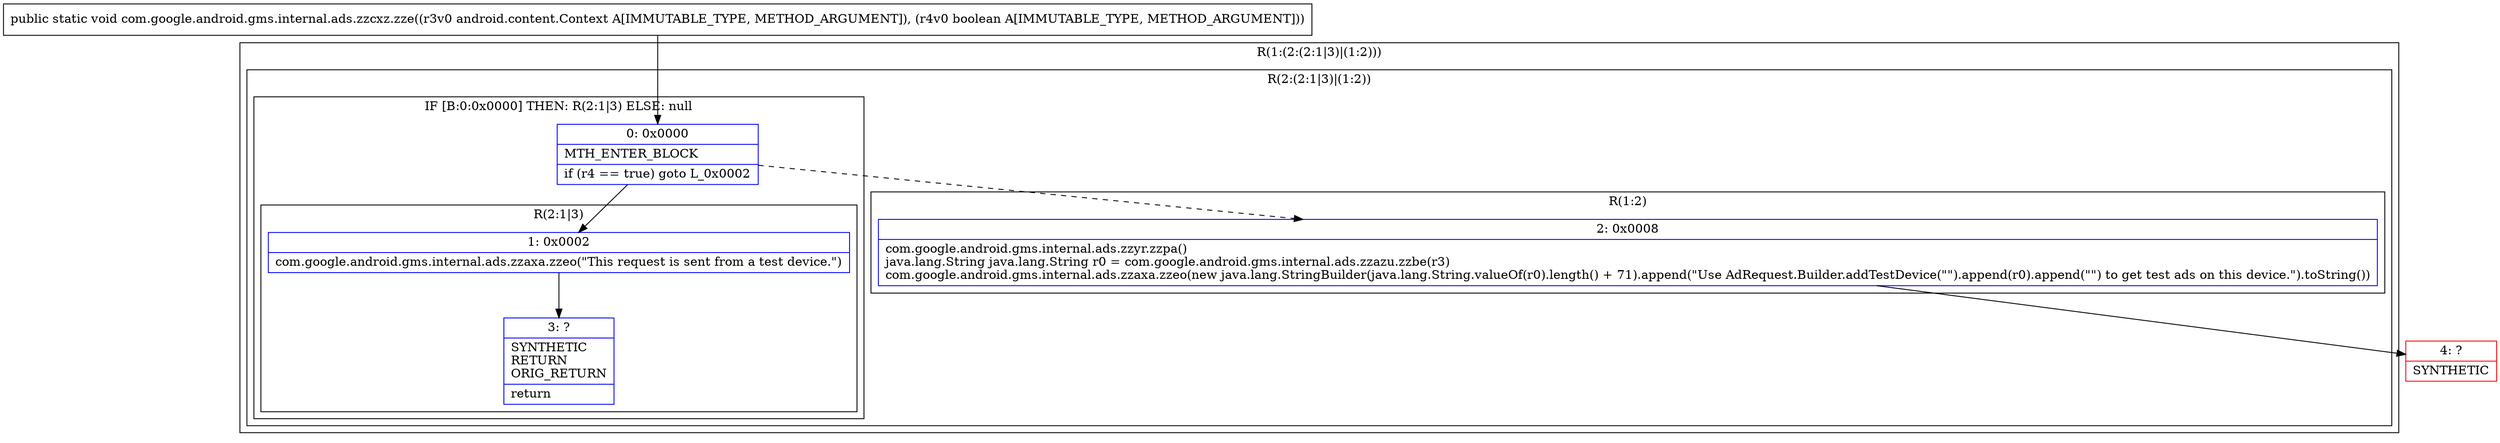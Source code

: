 digraph "CFG forcom.google.android.gms.internal.ads.zzcxz.zze(Landroid\/content\/Context;Z)V" {
subgraph cluster_Region_1518018664 {
label = "R(1:(2:(2:1|3)|(1:2)))";
node [shape=record,color=blue];
subgraph cluster_Region_1014464166 {
label = "R(2:(2:1|3)|(1:2))";
node [shape=record,color=blue];
subgraph cluster_IfRegion_101320802 {
label = "IF [B:0:0x0000] THEN: R(2:1|3) ELSE: null";
node [shape=record,color=blue];
Node_0 [shape=record,label="{0\:\ 0x0000|MTH_ENTER_BLOCK\l|if (r4 == true) goto L_0x0002\l}"];
subgraph cluster_Region_674165539 {
label = "R(2:1|3)";
node [shape=record,color=blue];
Node_1 [shape=record,label="{1\:\ 0x0002|com.google.android.gms.internal.ads.zzaxa.zzeo(\"This request is sent from a test device.\")\l}"];
Node_3 [shape=record,label="{3\:\ ?|SYNTHETIC\lRETURN\lORIG_RETURN\l|return\l}"];
}
}
subgraph cluster_Region_1347266739 {
label = "R(1:2)";
node [shape=record,color=blue];
Node_2 [shape=record,label="{2\:\ 0x0008|com.google.android.gms.internal.ads.zzyr.zzpa()\ljava.lang.String java.lang.String r0 = com.google.android.gms.internal.ads.zzazu.zzbe(r3)\lcom.google.android.gms.internal.ads.zzaxa.zzeo(new java.lang.StringBuilder(java.lang.String.valueOf(r0).length() + 71).append(\"Use AdRequest.Builder.addTestDevice(\"\").append(r0).append(\"\") to get test ads on this device.\").toString())\l}"];
}
}
}
Node_4 [shape=record,color=red,label="{4\:\ ?|SYNTHETIC\l}"];
MethodNode[shape=record,label="{public static void com.google.android.gms.internal.ads.zzcxz.zze((r3v0 android.content.Context A[IMMUTABLE_TYPE, METHOD_ARGUMENT]), (r4v0 boolean A[IMMUTABLE_TYPE, METHOD_ARGUMENT])) }"];
MethodNode -> Node_0;
Node_0 -> Node_1;
Node_0 -> Node_2[style=dashed];
Node_1 -> Node_3;
Node_2 -> Node_4;
}

